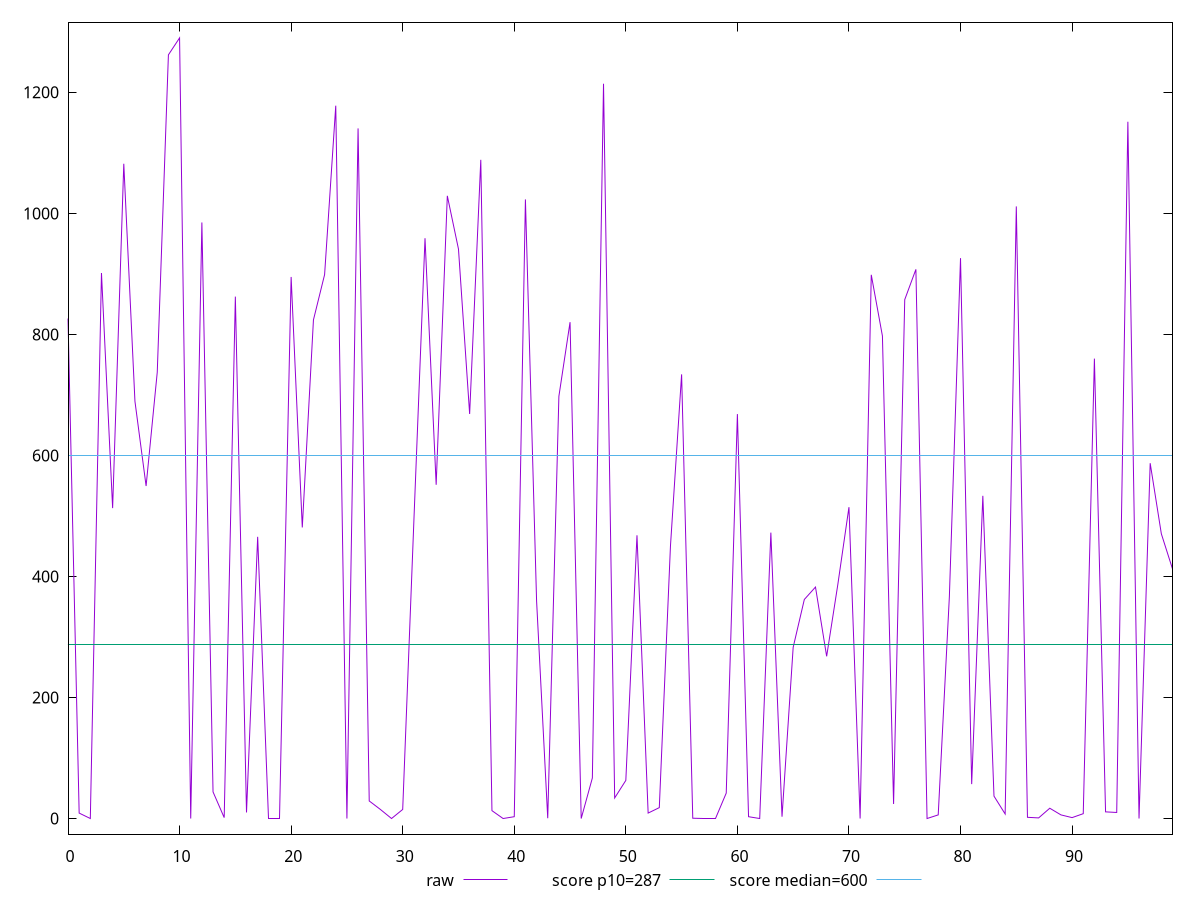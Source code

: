 reset

$raw <<EOF
0 826.2684999999983
1 9
2 0
3 901.4999999999982
4 513
5 1082
6 689.5
7 549.4999999999999
8 737.5
9 1262
10 1290
11 0
12 985
13 44
14 1.5
15 862.5
16 10
17 465.5
18 0
19 0
20 895
21 481
22 824.0210000000006
23 898.8520000000017
24 1177.9815000000017
25 0
26 1140.5
27 29
28 14.999999999999886
29 0
30 15
31 490.6815000000006
32 959
33 551.5
34 1029
35 941.0000000000009
36 668.5
37 1088.522
38 12.999999999999886
39 0
40 3
41 1023.1050000000005
42 360.0000000000001
43 0.5
44 697.7205000000004
45 820.2445000000007
46 0
47 67
48 1214.299500000002
49 34
50 63
51 468
52 9
53 18
54 450
55 734
56 0.5
57 0
58 0
59 42
60 668.3455000000004
61 3
62 0
63 472.5
64 3
65 282.9999999999999
66 362
67 382.5
68 268
69 386.5
70 514.5
71 0
72 898.5
73 797.3629999999994
74 24
75 857.5
76 907.5
77 0
78 6.000000000000455
79 366.5720000000001
80 926
81 56.855500000000006
82 533.3240000000005
83 37
84 7.5
85 1011.5
86 2
87 0.9999999999998863
88 17
89 6
90 1.5
91 8
92 760.0334999999986
93 11
94 10
95 1151.5134999999998
96 0
97 587.186999999999
98 470.5
99 412.5
EOF

set key outside below
set xrange [0:99]
set yrange [-25.8:1315.8]
set trange [-25.8:1315.8]
set terminal svg size 640, 500 enhanced background rgb 'white'
set output "reports/report_00028_2021-02-24T12-49-42.674Z/total-blocking-time/samples/agenda/raw/values.svg"

plot $raw title "raw" with line, \
     287 title "score p10=287", \
     600 title "score median=600"

reset
